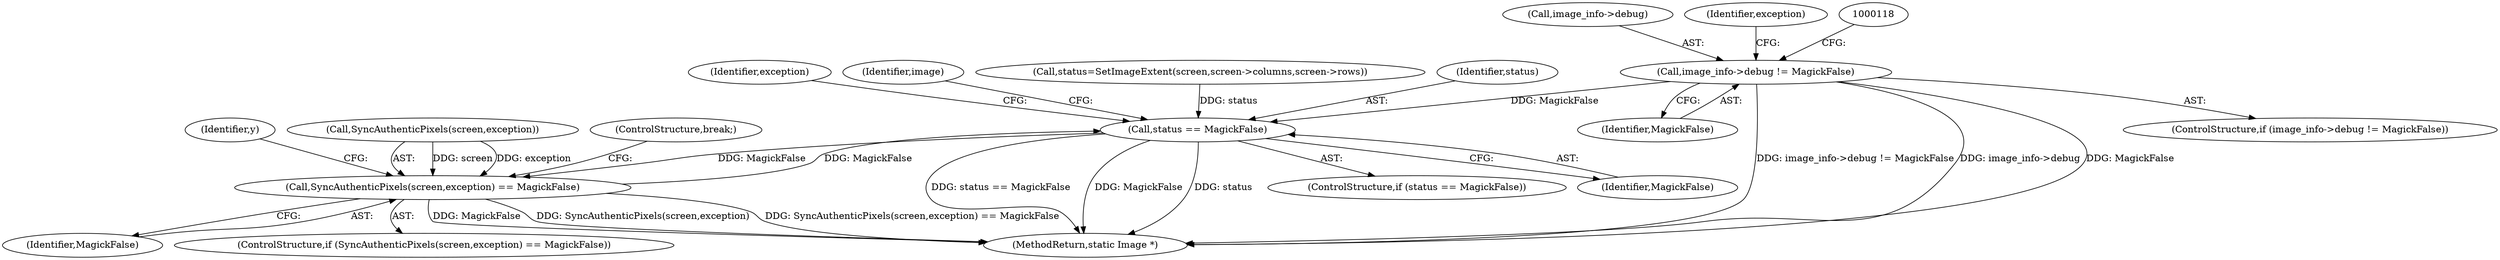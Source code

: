 digraph "0_ImageMagick_8c10b9247509c0484b55330458846115131ec2ae@pointer" {
"1000112" [label="(Call,image_info->debug != MagickFalse)"];
"1000255" [label="(Call,status == MagickFalse)"];
"1000505" [label="(Call,SyncAuthenticPixels(screen,exception) == MagickFalse)"];
"1000116" [label="(Identifier,MagickFalse)"];
"1000255" [label="(Call,status == MagickFalse)"];
"1000260" [label="(Identifier,exception)"];
"1000270" [label="(Identifier,image)"];
"1000445" [label="(Identifier,y)"];
"1000509" [label="(Identifier,MagickFalse)"];
"1000113" [label="(Call,image_info->debug)"];
"1000519" [label="(MethodReturn,static Image *)"];
"1000504" [label="(ControlStructure,if (SyncAuthenticPixels(screen,exception) == MagickFalse))"];
"1000244" [label="(Call,status=SetImageExtent(screen,screen->columns,screen->rows))"];
"1000506" [label="(Call,SyncAuthenticPixels(screen,exception))"];
"1000510" [label="(ControlStructure,break;)"];
"1000254" [label="(ControlStructure,if (status == MagickFalse))"];
"1000505" [label="(Call,SyncAuthenticPixels(screen,exception) == MagickFalse)"];
"1000257" [label="(Identifier,MagickFalse)"];
"1000256" [label="(Identifier,status)"];
"1000112" [label="(Call,image_info->debug != MagickFalse)"];
"1000128" [label="(Identifier,exception)"];
"1000111" [label="(ControlStructure,if (image_info->debug != MagickFalse))"];
"1000112" -> "1000111"  [label="AST: "];
"1000112" -> "1000116"  [label="CFG: "];
"1000113" -> "1000112"  [label="AST: "];
"1000116" -> "1000112"  [label="AST: "];
"1000118" -> "1000112"  [label="CFG: "];
"1000128" -> "1000112"  [label="CFG: "];
"1000112" -> "1000519"  [label="DDG: image_info->debug != MagickFalse"];
"1000112" -> "1000519"  [label="DDG: image_info->debug"];
"1000112" -> "1000519"  [label="DDG: MagickFalse"];
"1000112" -> "1000255"  [label="DDG: MagickFalse"];
"1000255" -> "1000254"  [label="AST: "];
"1000255" -> "1000257"  [label="CFG: "];
"1000256" -> "1000255"  [label="AST: "];
"1000257" -> "1000255"  [label="AST: "];
"1000260" -> "1000255"  [label="CFG: "];
"1000270" -> "1000255"  [label="CFG: "];
"1000255" -> "1000519"  [label="DDG: status == MagickFalse"];
"1000255" -> "1000519"  [label="DDG: MagickFalse"];
"1000255" -> "1000519"  [label="DDG: status"];
"1000244" -> "1000255"  [label="DDG: status"];
"1000505" -> "1000255"  [label="DDG: MagickFalse"];
"1000255" -> "1000505"  [label="DDG: MagickFalse"];
"1000505" -> "1000504"  [label="AST: "];
"1000505" -> "1000509"  [label="CFG: "];
"1000506" -> "1000505"  [label="AST: "];
"1000509" -> "1000505"  [label="AST: "];
"1000510" -> "1000505"  [label="CFG: "];
"1000445" -> "1000505"  [label="CFG: "];
"1000505" -> "1000519"  [label="DDG: MagickFalse"];
"1000505" -> "1000519"  [label="DDG: SyncAuthenticPixels(screen,exception)"];
"1000505" -> "1000519"  [label="DDG: SyncAuthenticPixels(screen,exception) == MagickFalse"];
"1000506" -> "1000505"  [label="DDG: screen"];
"1000506" -> "1000505"  [label="DDG: exception"];
}
